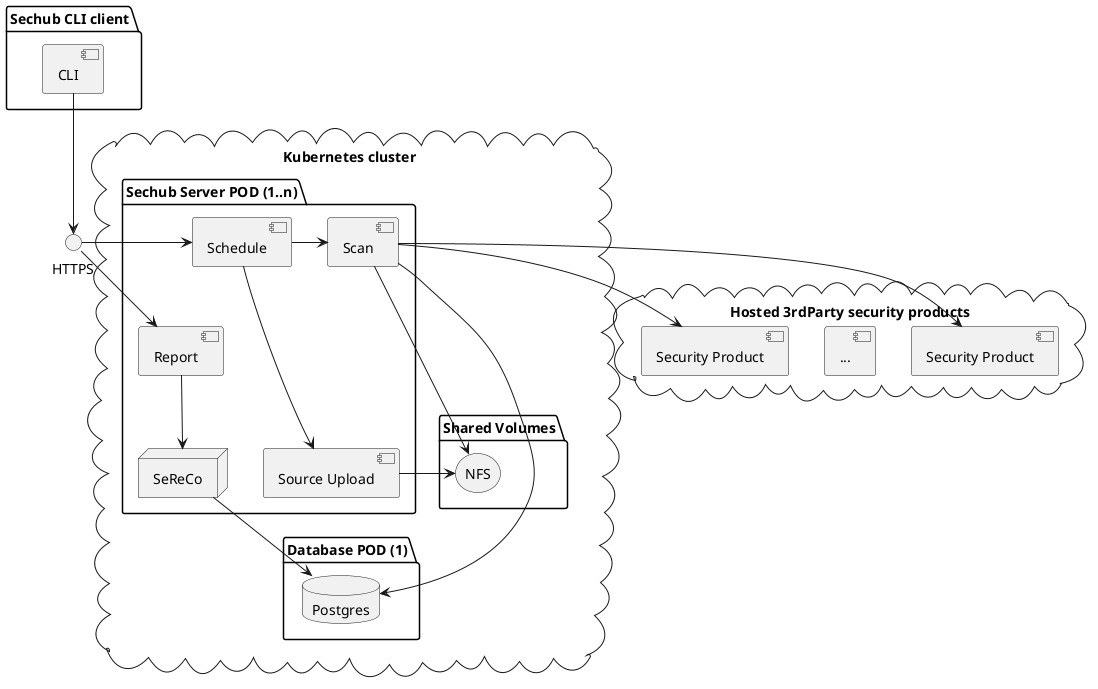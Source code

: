 // SPDX-License-Identifier: MIT
@startuml

package "Sechub CLI client" {
  [CLI] as cli
}

cloud "Kubernetes cluster"{

	package "Sechub Server POD (1..n)" {
	  	[Schedule] as job_engine
	    [Source Upload] as source_upload
	  	[Scan] as scan_engine
	  	[Report] as report_service


		node "SeReCo" as sereco {
		}

	}
    package "Database POD (1)" {
    	database "Postgres" as db {
    	}
    }

    package "Shared Volumes"{
	   storage "NFS"
    }


}

cloud "Hosted 3rdParty security products" {
  [Security Product] as product1
  [...] as moreProducts
  [Security Product] as productn
}

HTTPS -> job_engine
HTTPS -> report_service

job_engine -> source_upload

NFS <- source_upload
scan_engine -> NFS
job_engine -> scan_engine




cli --> HTTPS
scan_engine --> product1
scan_engine --> productn
report_service --> sereco
sereco --> db
scan_engine --> db

' layout
job_engine -[hidden]--> sereco
job_engine -[hidden]--> source_upload

@enduml
